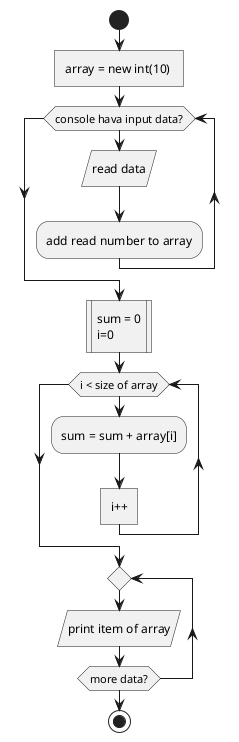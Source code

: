 @startuml

start
:array = new int(10) ]

while (console hava input data?)
	:read data/
	:add read number to array;
endwhile

:sum = 0
i=0|
while(i < size of array)  
:sum = sum + array[i];
:i++]
endwhile

repeat 
	:print item of array/
repeat while (more data?)

stop
@enduml
